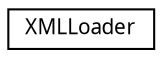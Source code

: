 digraph G
{
  edge [fontname="FreeSans.ttf",fontsize="10",labelfontname="FreeSans.ttf",labelfontsize="10"];
  node [fontname="FreeSans.ttf",fontsize="10",shape=record];
  rankdir=LR;
  Node1 [label="XMLLoader",height=0.2,width=0.4,color="black", fillcolor="white", style="filled",URL="$class_x_m_l_loader.html",tooltip="Класс для загрузки механизмов из xml-файлов."];
}
